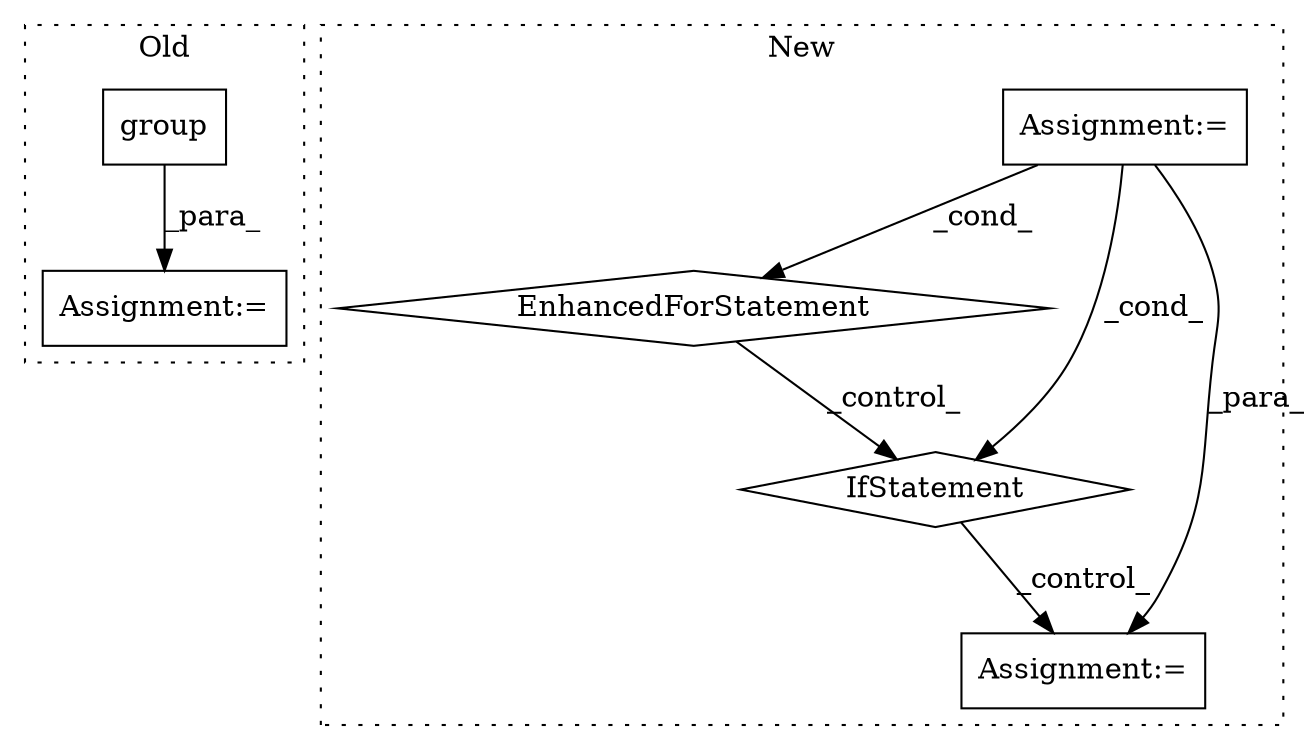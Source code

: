 digraph G {
subgraph cluster0 {
1 [label="group" a="32" s="4045" l="7" shape="box"];
4 [label="Assignment:=" a="7" s="4199" l="14" shape="box"];
label = "Old";
style="dotted";
}
subgraph cluster1 {
2 [label="EnhancedForStatement" a="70" s="4021,4113" l="53,2" shape="diamond"];
3 [label="Assignment:=" a="7" s="3955" l="4" shape="box"];
5 [label="Assignment:=" a="7" s="4381" l="1" shape="box"];
6 [label="IfStatement" a="25" s="4340,4357" l="4,2" shape="diamond"];
label = "New";
style="dotted";
}
1 -> 4 [label="_para_"];
2 -> 6 [label="_control_"];
3 -> 5 [label="_para_"];
3 -> 2 [label="_cond_"];
3 -> 6 [label="_cond_"];
6 -> 5 [label="_control_"];
}